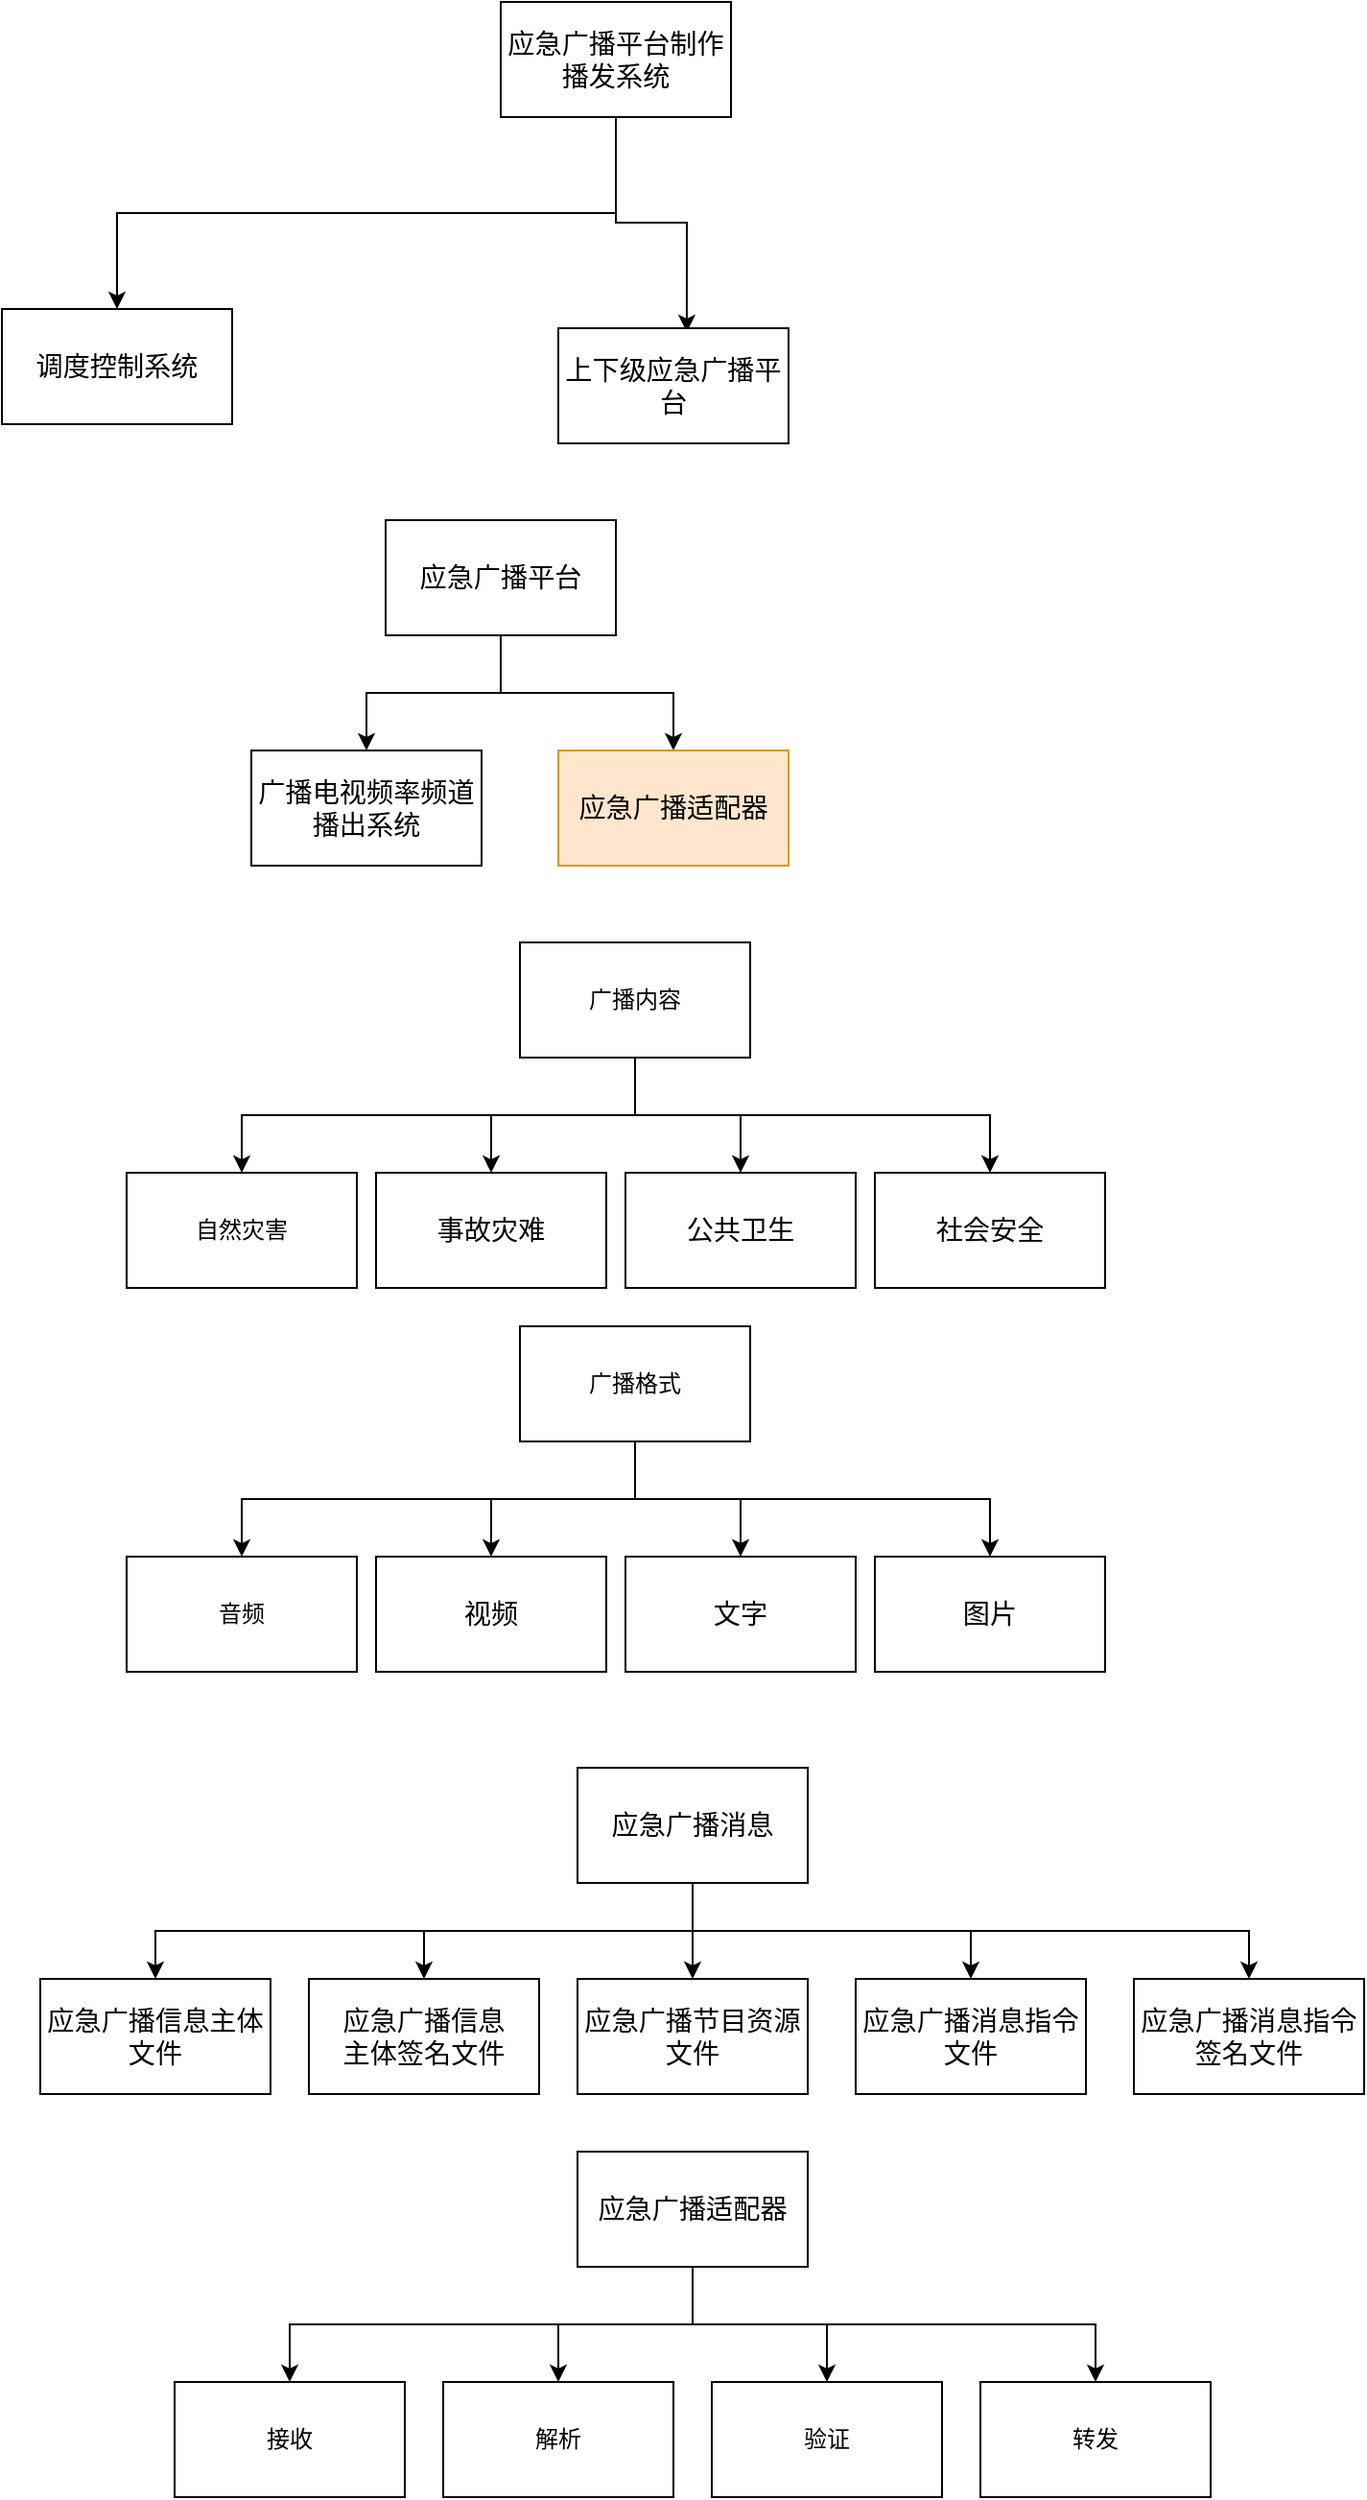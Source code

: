 <mxfile version="16.2.6" type="github">
  <diagram id="2nPovjhIuk3LcjY5GIDf" name="Page-1">
    <mxGraphModel dx="1422" dy="882" grid="1" gridSize="10" guides="1" tooltips="1" connect="1" arrows="1" fold="1" page="1" pageScale="1" pageWidth="827" pageHeight="1169" math="0" shadow="0">
      <root>
        <mxCell id="0" />
        <mxCell id="1" parent="0" />
        <mxCell id="cKkV5t8OmHSfCwwFpSGk-3" style="edgeStyle=orthogonalEdgeStyle;rounded=0;orthogonalLoop=1;jettySize=auto;html=1;exitX=0.5;exitY=1;exitDx=0;exitDy=0;" edge="1" parent="1" source="cKkV5t8OmHSfCwwFpSGk-1" target="cKkV5t8OmHSfCwwFpSGk-2">
          <mxGeometry relative="1" as="geometry" />
        </mxCell>
        <mxCell id="cKkV5t8OmHSfCwwFpSGk-5" style="edgeStyle=orthogonalEdgeStyle;rounded=0;orthogonalLoop=1;jettySize=auto;html=1;exitX=0.5;exitY=1;exitDx=0;exitDy=0;entryX=0.558;entryY=0.033;entryDx=0;entryDy=0;entryPerimeter=0;" edge="1" parent="1" source="cKkV5t8OmHSfCwwFpSGk-1" target="cKkV5t8OmHSfCwwFpSGk-4">
          <mxGeometry relative="1" as="geometry" />
        </mxCell>
        <mxCell id="cKkV5t8OmHSfCwwFpSGk-1" value="&lt;div&gt;&lt;span style=&quot;font-size: 10.56pt&quot;&gt;应急广播平台制作播发系统&lt;/span&gt;&lt;/div&gt;" style="rounded=0;whiteSpace=wrap;html=1;" vertex="1" parent="1">
          <mxGeometry x="300" y="20" width="120" height="60" as="geometry" />
        </mxCell>
        <mxCell id="cKkV5t8OmHSfCwwFpSGk-2" value="&lt;div&gt;&lt;span style=&quot;font-size: 10.56pt&quot;&gt;调度控制系统&lt;/span&gt;&lt;/div&gt;" style="rounded=0;whiteSpace=wrap;html=1;" vertex="1" parent="1">
          <mxGeometry x="40" y="180" width="120" height="60" as="geometry" />
        </mxCell>
        <mxCell id="cKkV5t8OmHSfCwwFpSGk-4" value="&lt;div&gt;&lt;span style=&quot;font-size: 10.56pt&quot;&gt;上下级应急广播平台&lt;/span&gt;&lt;/div&gt;" style="rounded=0;whiteSpace=wrap;html=1;" vertex="1" parent="1">
          <mxGeometry x="330" y="190" width="120" height="60" as="geometry" />
        </mxCell>
        <mxCell id="cKkV5t8OmHSfCwwFpSGk-8" style="edgeStyle=orthogonalEdgeStyle;rounded=0;orthogonalLoop=1;jettySize=auto;html=1;exitX=0.5;exitY=1;exitDx=0;exitDy=0;entryX=0.5;entryY=0;entryDx=0;entryDy=0;" edge="1" parent="1" source="cKkV5t8OmHSfCwwFpSGk-6" target="cKkV5t8OmHSfCwwFpSGk-7">
          <mxGeometry relative="1" as="geometry" />
        </mxCell>
        <mxCell id="cKkV5t8OmHSfCwwFpSGk-10" style="edgeStyle=orthogonalEdgeStyle;rounded=0;orthogonalLoop=1;jettySize=auto;html=1;exitX=0.5;exitY=1;exitDx=0;exitDy=0;" edge="1" parent="1" source="cKkV5t8OmHSfCwwFpSGk-6" target="cKkV5t8OmHSfCwwFpSGk-9">
          <mxGeometry relative="1" as="geometry" />
        </mxCell>
        <mxCell id="cKkV5t8OmHSfCwwFpSGk-6" value="&lt;div&gt;&lt;span style=&quot;font-size: 10.56pt&quot;&gt;应&lt;/span&gt;&lt;span style=&quot;font-size: 10.56pt&quot;&gt;急广播平台&lt;/span&gt;&lt;/div&gt;" style="rounded=0;whiteSpace=wrap;html=1;" vertex="1" parent="1">
          <mxGeometry x="240" y="290" width="120" height="60" as="geometry" />
        </mxCell>
        <mxCell id="cKkV5t8OmHSfCwwFpSGk-7" value="&lt;div&gt;&lt;span style=&quot;font-size: 10.56pt&quot;&gt;广播电视频率频道播出系统&lt;/span&gt;&lt;/div&gt;" style="rounded=0;whiteSpace=wrap;html=1;" vertex="1" parent="1">
          <mxGeometry x="170" y="410" width="120" height="60" as="geometry" />
        </mxCell>
        <mxCell id="cKkV5t8OmHSfCwwFpSGk-9" value="&lt;div&gt;&lt;span style=&quot;font-size: 10.56pt&quot;&gt;应急广播适配器&lt;/span&gt;&lt;/div&gt;" style="rounded=0;whiteSpace=wrap;html=1;fillColor=#ffe6cc;strokeColor=#d79b00;" vertex="1" parent="1">
          <mxGeometry x="330" y="410" width="120" height="60" as="geometry" />
        </mxCell>
        <mxCell id="cKkV5t8OmHSfCwwFpSGk-11" value="自然灾害" style="rounded=0;whiteSpace=wrap;html=1;" vertex="1" parent="1">
          <mxGeometry x="105" y="630" width="120" height="60" as="geometry" />
        </mxCell>
        <mxCell id="cKkV5t8OmHSfCwwFpSGk-12" value="&lt;div&gt;&lt;span style=&quot;font-size: 10.56pt&quot;&gt;事故灾难&lt;/span&gt;&lt;/div&gt;" style="rounded=0;whiteSpace=wrap;html=1;" vertex="1" parent="1">
          <mxGeometry x="235" y="630" width="120" height="60" as="geometry" />
        </mxCell>
        <mxCell id="cKkV5t8OmHSfCwwFpSGk-13" value="&lt;div&gt;&lt;span style=&quot;font-size: 10.56pt&quot;&gt;公共卫生&lt;/span&gt;&lt;/div&gt;" style="rounded=0;whiteSpace=wrap;html=1;" vertex="1" parent="1">
          <mxGeometry x="365" y="630" width="120" height="60" as="geometry" />
        </mxCell>
        <mxCell id="cKkV5t8OmHSfCwwFpSGk-14" value="&lt;div&gt;&lt;span style=&quot;font-size: 10.56pt&quot;&gt;社会安全&lt;/span&gt;&lt;/div&gt;" style="rounded=0;whiteSpace=wrap;html=1;" vertex="1" parent="1">
          <mxGeometry x="495" y="630" width="120" height="60" as="geometry" />
        </mxCell>
        <mxCell id="cKkV5t8OmHSfCwwFpSGk-16" style="edgeStyle=orthogonalEdgeStyle;rounded=0;orthogonalLoop=1;jettySize=auto;html=1;exitX=0.5;exitY=1;exitDx=0;exitDy=0;" edge="1" parent="1" source="cKkV5t8OmHSfCwwFpSGk-15" target="cKkV5t8OmHSfCwwFpSGk-11">
          <mxGeometry relative="1" as="geometry" />
        </mxCell>
        <mxCell id="cKkV5t8OmHSfCwwFpSGk-17" style="edgeStyle=orthogonalEdgeStyle;rounded=0;orthogonalLoop=1;jettySize=auto;html=1;exitX=0.5;exitY=1;exitDx=0;exitDy=0;" edge="1" parent="1" source="cKkV5t8OmHSfCwwFpSGk-15" target="cKkV5t8OmHSfCwwFpSGk-12">
          <mxGeometry relative="1" as="geometry" />
        </mxCell>
        <mxCell id="cKkV5t8OmHSfCwwFpSGk-18" style="edgeStyle=orthogonalEdgeStyle;rounded=0;orthogonalLoop=1;jettySize=auto;html=1;exitX=0.5;exitY=1;exitDx=0;exitDy=0;entryX=0.5;entryY=0;entryDx=0;entryDy=0;" edge="1" parent="1" source="cKkV5t8OmHSfCwwFpSGk-15" target="cKkV5t8OmHSfCwwFpSGk-13">
          <mxGeometry relative="1" as="geometry" />
        </mxCell>
        <mxCell id="cKkV5t8OmHSfCwwFpSGk-19" style="edgeStyle=orthogonalEdgeStyle;rounded=0;orthogonalLoop=1;jettySize=auto;html=1;exitX=0.5;exitY=1;exitDx=0;exitDy=0;" edge="1" parent="1" source="cKkV5t8OmHSfCwwFpSGk-15" target="cKkV5t8OmHSfCwwFpSGk-14">
          <mxGeometry relative="1" as="geometry" />
        </mxCell>
        <mxCell id="cKkV5t8OmHSfCwwFpSGk-15" value="广播内容" style="rounded=0;whiteSpace=wrap;html=1;" vertex="1" parent="1">
          <mxGeometry x="310" y="510" width="120" height="60" as="geometry" />
        </mxCell>
        <mxCell id="cKkV5t8OmHSfCwwFpSGk-20" value="音频" style="rounded=0;whiteSpace=wrap;html=1;" vertex="1" parent="1">
          <mxGeometry x="105" y="830" width="120" height="60" as="geometry" />
        </mxCell>
        <mxCell id="cKkV5t8OmHSfCwwFpSGk-21" value="&lt;div&gt;&lt;span style=&quot;font-size: 10.56pt&quot;&gt;视频&lt;/span&gt;&lt;/div&gt;" style="rounded=0;whiteSpace=wrap;html=1;" vertex="1" parent="1">
          <mxGeometry x="235" y="830" width="120" height="60" as="geometry" />
        </mxCell>
        <mxCell id="cKkV5t8OmHSfCwwFpSGk-22" value="&lt;div&gt;&lt;span style=&quot;font-size: 10.56pt&quot;&gt;文字&lt;/span&gt;&lt;/div&gt;" style="rounded=0;whiteSpace=wrap;html=1;" vertex="1" parent="1">
          <mxGeometry x="365" y="830" width="120" height="60" as="geometry" />
        </mxCell>
        <mxCell id="cKkV5t8OmHSfCwwFpSGk-23" value="&lt;div&gt;&lt;span style=&quot;font-size: 10.56pt&quot;&gt;图片&lt;/span&gt;&lt;/div&gt;" style="rounded=0;whiteSpace=wrap;html=1;" vertex="1" parent="1">
          <mxGeometry x="495" y="830" width="120" height="60" as="geometry" />
        </mxCell>
        <mxCell id="cKkV5t8OmHSfCwwFpSGk-24" style="edgeStyle=orthogonalEdgeStyle;rounded=0;orthogonalLoop=1;jettySize=auto;html=1;exitX=0.5;exitY=1;exitDx=0;exitDy=0;" edge="1" parent="1" source="cKkV5t8OmHSfCwwFpSGk-28" target="cKkV5t8OmHSfCwwFpSGk-20">
          <mxGeometry relative="1" as="geometry" />
        </mxCell>
        <mxCell id="cKkV5t8OmHSfCwwFpSGk-25" style="edgeStyle=orthogonalEdgeStyle;rounded=0;orthogonalLoop=1;jettySize=auto;html=1;exitX=0.5;exitY=1;exitDx=0;exitDy=0;" edge="1" parent="1" source="cKkV5t8OmHSfCwwFpSGk-28" target="cKkV5t8OmHSfCwwFpSGk-21">
          <mxGeometry relative="1" as="geometry" />
        </mxCell>
        <mxCell id="cKkV5t8OmHSfCwwFpSGk-26" style="edgeStyle=orthogonalEdgeStyle;rounded=0;orthogonalLoop=1;jettySize=auto;html=1;exitX=0.5;exitY=1;exitDx=0;exitDy=0;entryX=0.5;entryY=0;entryDx=0;entryDy=0;" edge="1" parent="1" source="cKkV5t8OmHSfCwwFpSGk-28" target="cKkV5t8OmHSfCwwFpSGk-22">
          <mxGeometry relative="1" as="geometry" />
        </mxCell>
        <mxCell id="cKkV5t8OmHSfCwwFpSGk-27" style="edgeStyle=orthogonalEdgeStyle;rounded=0;orthogonalLoop=1;jettySize=auto;html=1;exitX=0.5;exitY=1;exitDx=0;exitDy=0;" edge="1" parent="1" source="cKkV5t8OmHSfCwwFpSGk-28" target="cKkV5t8OmHSfCwwFpSGk-23">
          <mxGeometry relative="1" as="geometry" />
        </mxCell>
        <mxCell id="cKkV5t8OmHSfCwwFpSGk-28" value="广播格式" style="rounded=0;whiteSpace=wrap;html=1;" vertex="1" parent="1">
          <mxGeometry x="310" y="710" width="120" height="60" as="geometry" />
        </mxCell>
        <mxCell id="cKkV5t8OmHSfCwwFpSGk-35" style="edgeStyle=orthogonalEdgeStyle;rounded=0;orthogonalLoop=1;jettySize=auto;html=1;exitX=0.5;exitY=1;exitDx=0;exitDy=0;" edge="1" parent="1" source="cKkV5t8OmHSfCwwFpSGk-29" target="cKkV5t8OmHSfCwwFpSGk-30">
          <mxGeometry relative="1" as="geometry" />
        </mxCell>
        <mxCell id="cKkV5t8OmHSfCwwFpSGk-36" style="edgeStyle=orthogonalEdgeStyle;rounded=0;orthogonalLoop=1;jettySize=auto;html=1;exitX=0.5;exitY=1;exitDx=0;exitDy=0;" edge="1" parent="1" source="cKkV5t8OmHSfCwwFpSGk-29" target="cKkV5t8OmHSfCwwFpSGk-31">
          <mxGeometry relative="1" as="geometry" />
        </mxCell>
        <mxCell id="cKkV5t8OmHSfCwwFpSGk-37" style="edgeStyle=orthogonalEdgeStyle;rounded=0;orthogonalLoop=1;jettySize=auto;html=1;exitX=0.5;exitY=1;exitDx=0;exitDy=0;" edge="1" parent="1" source="cKkV5t8OmHSfCwwFpSGk-29" target="cKkV5t8OmHSfCwwFpSGk-32">
          <mxGeometry relative="1" as="geometry" />
        </mxCell>
        <mxCell id="cKkV5t8OmHSfCwwFpSGk-38" style="edgeStyle=orthogonalEdgeStyle;rounded=0;orthogonalLoop=1;jettySize=auto;html=1;exitX=0.5;exitY=1;exitDx=0;exitDy=0;" edge="1" parent="1" source="cKkV5t8OmHSfCwwFpSGk-29" target="cKkV5t8OmHSfCwwFpSGk-33">
          <mxGeometry relative="1" as="geometry" />
        </mxCell>
        <mxCell id="cKkV5t8OmHSfCwwFpSGk-39" style="edgeStyle=orthogonalEdgeStyle;rounded=0;orthogonalLoop=1;jettySize=auto;html=1;exitX=0.5;exitY=1;exitDx=0;exitDy=0;" edge="1" parent="1" source="cKkV5t8OmHSfCwwFpSGk-29" target="cKkV5t8OmHSfCwwFpSGk-34">
          <mxGeometry relative="1" as="geometry" />
        </mxCell>
        <mxCell id="cKkV5t8OmHSfCwwFpSGk-29" value="&lt;div&gt;&lt;span style=&quot;font-size: 10.56pt&quot;&gt;应急广播消息&lt;/span&gt;&lt;/div&gt;" style="rounded=0;whiteSpace=wrap;html=1;" vertex="1" parent="1">
          <mxGeometry x="340" y="940" width="120" height="60" as="geometry" />
        </mxCell>
        <mxCell id="cKkV5t8OmHSfCwwFpSGk-30" value="&lt;div&gt;&lt;span style=&quot;font-size: 10.56pt&quot;&gt;应急广播信息主体文件&lt;/span&gt;&lt;/div&gt;" style="rounded=0;whiteSpace=wrap;html=1;" vertex="1" parent="1">
          <mxGeometry x="60" y="1050" width="120" height="60" as="geometry" />
        </mxCell>
        <mxCell id="cKkV5t8OmHSfCwwFpSGk-31" value="&lt;div&gt;&lt;span style=&quot;font-size: 10.56pt&quot;&gt;应急广播信息&lt;br/&gt;&lt;/span&gt;&lt;/div&gt;&lt;div&gt;&lt;span style=&quot;font-size: 10.56pt&quot;&gt;主体签名文件&lt;/span&gt;&lt;/div&gt;" style="rounded=0;whiteSpace=wrap;html=1;" vertex="1" parent="1">
          <mxGeometry x="200" y="1050" width="120" height="60" as="geometry" />
        </mxCell>
        <mxCell id="cKkV5t8OmHSfCwwFpSGk-32" value="&lt;div&gt;&lt;span style=&quot;font-size: 10.56pt&quot;&gt;应急广播节目资源文件&lt;/span&gt;&lt;/div&gt;" style="rounded=0;whiteSpace=wrap;html=1;" vertex="1" parent="1">
          <mxGeometry x="340" y="1050" width="120" height="60" as="geometry" />
        </mxCell>
        <mxCell id="cKkV5t8OmHSfCwwFpSGk-33" value="&lt;div&gt;&lt;span style=&quot;font-size: 10.56pt&quot;&gt;应急广播消息指令文件&lt;/span&gt;&lt;/div&gt;" style="rounded=0;whiteSpace=wrap;html=1;" vertex="1" parent="1">
          <mxGeometry x="485" y="1050" width="120" height="60" as="geometry" />
        </mxCell>
        <mxCell id="cKkV5t8OmHSfCwwFpSGk-34" value="&lt;div&gt;&lt;span style=&quot;font-size: 10.56pt&quot;&gt;应急广播消息指令签名文件&lt;/span&gt;&lt;/div&gt;" style="rounded=0;whiteSpace=wrap;html=1;" vertex="1" parent="1">
          <mxGeometry x="630" y="1050" width="120" height="60" as="geometry" />
        </mxCell>
        <mxCell id="cKkV5t8OmHSfCwwFpSGk-45" style="edgeStyle=orthogonalEdgeStyle;rounded=0;orthogonalLoop=1;jettySize=auto;html=1;exitX=0.5;exitY=1;exitDx=0;exitDy=0;" edge="1" parent="1" source="cKkV5t8OmHSfCwwFpSGk-40" target="cKkV5t8OmHSfCwwFpSGk-41">
          <mxGeometry relative="1" as="geometry" />
        </mxCell>
        <mxCell id="cKkV5t8OmHSfCwwFpSGk-47" style="edgeStyle=orthogonalEdgeStyle;rounded=0;orthogonalLoop=1;jettySize=auto;html=1;exitX=0.5;exitY=1;exitDx=0;exitDy=0;" edge="1" parent="1" source="cKkV5t8OmHSfCwwFpSGk-40" target="cKkV5t8OmHSfCwwFpSGk-42">
          <mxGeometry relative="1" as="geometry" />
        </mxCell>
        <mxCell id="cKkV5t8OmHSfCwwFpSGk-48" style="edgeStyle=orthogonalEdgeStyle;rounded=0;orthogonalLoop=1;jettySize=auto;html=1;exitX=0.5;exitY=1;exitDx=0;exitDy=0;" edge="1" parent="1" source="cKkV5t8OmHSfCwwFpSGk-40" target="cKkV5t8OmHSfCwwFpSGk-43">
          <mxGeometry relative="1" as="geometry" />
        </mxCell>
        <mxCell id="cKkV5t8OmHSfCwwFpSGk-49" style="edgeStyle=orthogonalEdgeStyle;rounded=0;orthogonalLoop=1;jettySize=auto;html=1;exitX=0.5;exitY=1;exitDx=0;exitDy=0;" edge="1" parent="1" source="cKkV5t8OmHSfCwwFpSGk-40" target="cKkV5t8OmHSfCwwFpSGk-44">
          <mxGeometry relative="1" as="geometry" />
        </mxCell>
        <mxCell id="cKkV5t8OmHSfCwwFpSGk-40" value="&lt;div&gt;&lt;span style=&quot;font-size: 10.56pt&quot;&gt;应急广播适配器&lt;/span&gt;&lt;/div&gt;" style="rounded=0;whiteSpace=wrap;html=1;" vertex="1" parent="1">
          <mxGeometry x="340" y="1140" width="120" height="60" as="geometry" />
        </mxCell>
        <mxCell id="cKkV5t8OmHSfCwwFpSGk-41" value="接收" style="rounded=0;whiteSpace=wrap;html=1;" vertex="1" parent="1">
          <mxGeometry x="130" y="1260" width="120" height="60" as="geometry" />
        </mxCell>
        <mxCell id="cKkV5t8OmHSfCwwFpSGk-42" value="解析" style="rounded=0;whiteSpace=wrap;html=1;" vertex="1" parent="1">
          <mxGeometry x="270" y="1260" width="120" height="60" as="geometry" />
        </mxCell>
        <mxCell id="cKkV5t8OmHSfCwwFpSGk-43" value="验证" style="rounded=0;whiteSpace=wrap;html=1;" vertex="1" parent="1">
          <mxGeometry x="410" y="1260" width="120" height="60" as="geometry" />
        </mxCell>
        <mxCell id="cKkV5t8OmHSfCwwFpSGk-44" value="转发" style="rounded=0;whiteSpace=wrap;html=1;" vertex="1" parent="1">
          <mxGeometry x="550" y="1260" width="120" height="60" as="geometry" />
        </mxCell>
      </root>
    </mxGraphModel>
  </diagram>
</mxfile>
